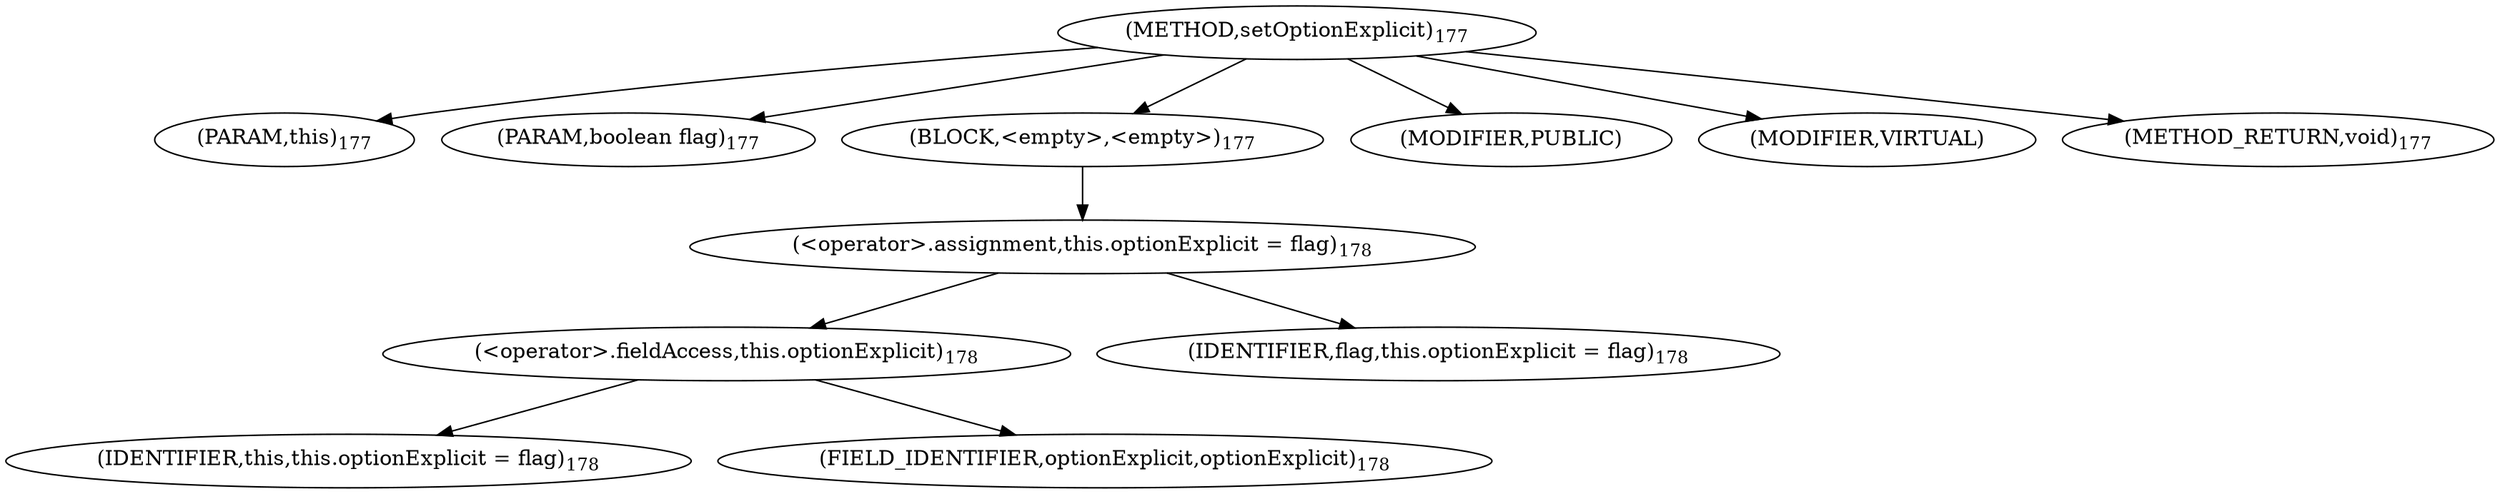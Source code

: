 digraph "setOptionExplicit" {  
"189" [label = <(METHOD,setOptionExplicit)<SUB>177</SUB>> ]
"190" [label = <(PARAM,this)<SUB>177</SUB>> ]
"191" [label = <(PARAM,boolean flag)<SUB>177</SUB>> ]
"192" [label = <(BLOCK,&lt;empty&gt;,&lt;empty&gt;)<SUB>177</SUB>> ]
"193" [label = <(&lt;operator&gt;.assignment,this.optionExplicit = flag)<SUB>178</SUB>> ]
"194" [label = <(&lt;operator&gt;.fieldAccess,this.optionExplicit)<SUB>178</SUB>> ]
"195" [label = <(IDENTIFIER,this,this.optionExplicit = flag)<SUB>178</SUB>> ]
"196" [label = <(FIELD_IDENTIFIER,optionExplicit,optionExplicit)<SUB>178</SUB>> ]
"197" [label = <(IDENTIFIER,flag,this.optionExplicit = flag)<SUB>178</SUB>> ]
"198" [label = <(MODIFIER,PUBLIC)> ]
"199" [label = <(MODIFIER,VIRTUAL)> ]
"200" [label = <(METHOD_RETURN,void)<SUB>177</SUB>> ]
  "189" -> "190" 
  "189" -> "191" 
  "189" -> "192" 
  "189" -> "198" 
  "189" -> "199" 
  "189" -> "200" 
  "192" -> "193" 
  "193" -> "194" 
  "193" -> "197" 
  "194" -> "195" 
  "194" -> "196" 
}
